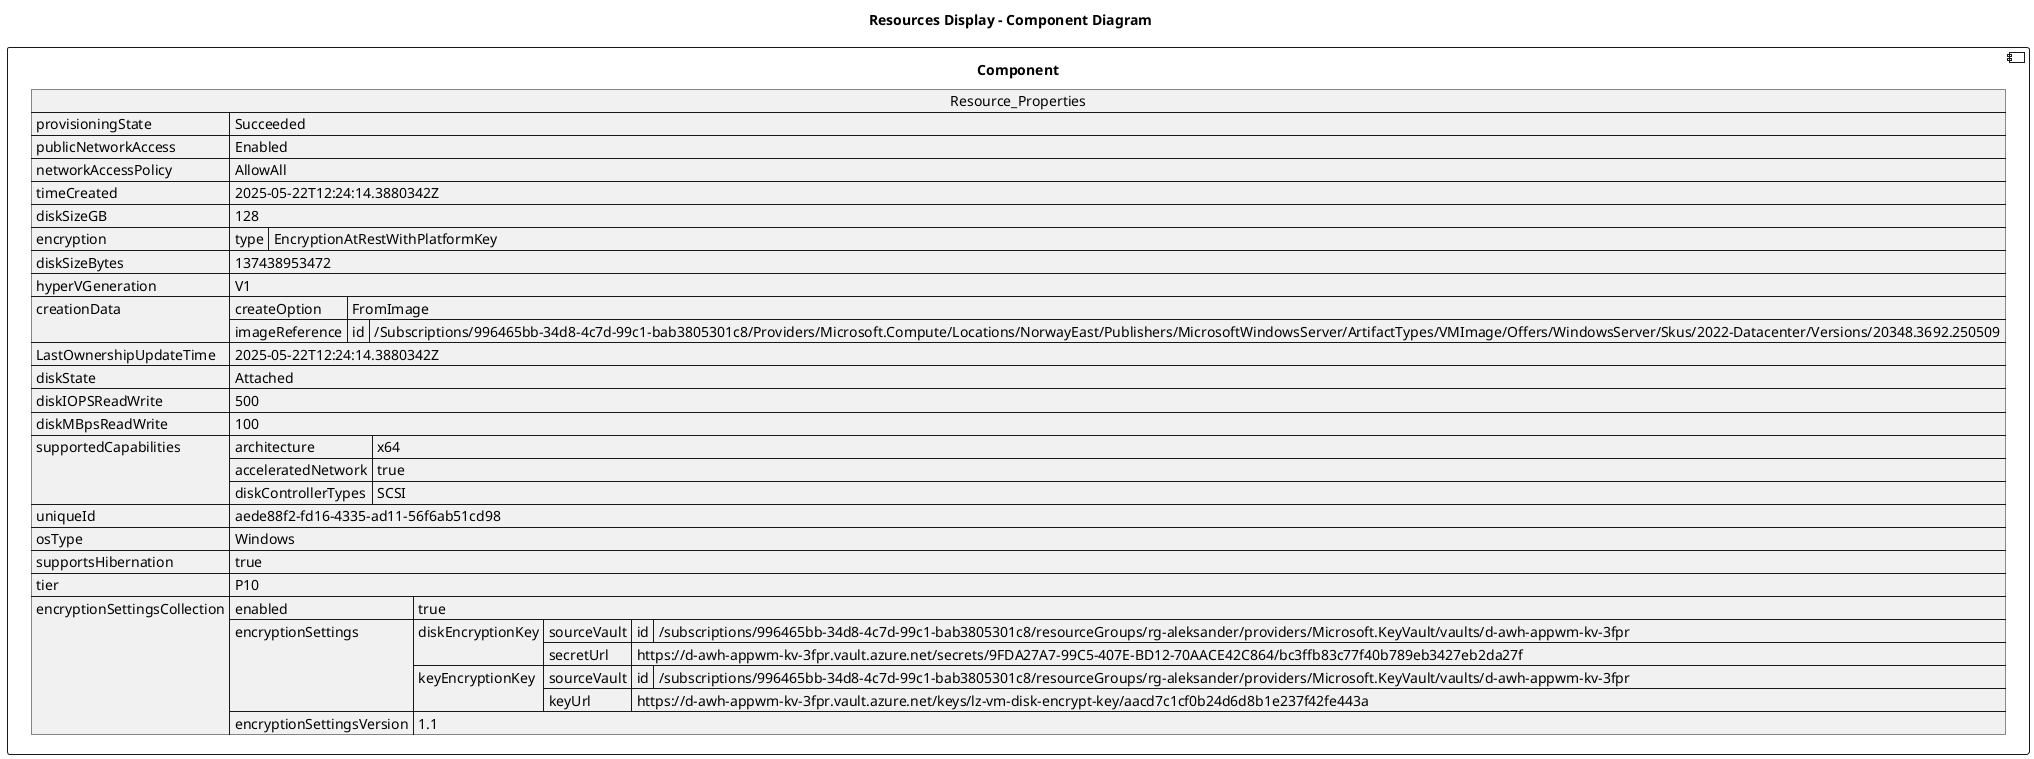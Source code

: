 @startuml

title Resources Display - Component Diagram

component Component {

json  Resource_Properties {
  "provisioningState": "Succeeded",
  "publicNetworkAccess": "Enabled",
  "networkAccessPolicy": "AllowAll",
  "timeCreated": "2025-05-22T12:24:14.3880342Z",
  "diskSizeGB": 128,
  "encryption": {
    "type": "EncryptionAtRestWithPlatformKey"
  },
  "diskSizeBytes": 137438953472,
  "hyperVGeneration": "V1",
  "creationData": {
    "createOption": "FromImage",
    "imageReference": {
      "id": "/Subscriptions/996465bb-34d8-4c7d-99c1-bab3805301c8/Providers/Microsoft.Compute/Locations/NorwayEast/Publishers/MicrosoftWindowsServer/ArtifactTypes/VMImage/Offers/WindowsServer/Skus/2022-Datacenter/Versions/20348.3692.250509"
    }
  },
  "LastOwnershipUpdateTime": "2025-05-22T12:24:14.3880342Z",
  "diskState": "Attached",
  "diskIOPSReadWrite": 500,
  "diskMBpsReadWrite": 100,
  "supportedCapabilities": {
    "architecture": "x64",
    "acceleratedNetwork": true,
    "diskControllerTypes": "SCSI"
  },
  "uniqueId": "aede88f2-fd16-4335-ad11-56f6ab51cd98",
  "osType": "Windows",
  "supportsHibernation": true,
  "tier": "P10",
  "encryptionSettingsCollection": {
    "enabled": true,
    "encryptionSettings": [
      {
        "diskEncryptionKey": {
          "sourceVault": {
            "id": "/subscriptions/996465bb-34d8-4c7d-99c1-bab3805301c8/resourceGroups/rg-aleksander/providers/Microsoft.KeyVault/vaults/d-awh-appwm-kv-3fpr"
          },
          "secretUrl": "https://d-awh-appwm-kv-3fpr.vault.azure.net/secrets/9FDA27A7-99C5-407E-BD12-70AACE42C864/bc3ffb83c77f40b789eb3427eb2da27f"
        },
        "keyEncryptionKey": {
          "sourceVault": {
            "id": "/subscriptions/996465bb-34d8-4c7d-99c1-bab3805301c8/resourceGroups/rg-aleksander/providers/Microsoft.KeyVault/vaults/d-awh-appwm-kv-3fpr"
          },
          "keyUrl": "https://d-awh-appwm-kv-3fpr.vault.azure.net/keys/lz-vm-disk-encrypt-key/aacd7c1cf0b24d6d8b1e237f42fe443a"
        }
      }
    ],
    "encryptionSettingsVersion": "1.1"
  }
}
}
@enduml
